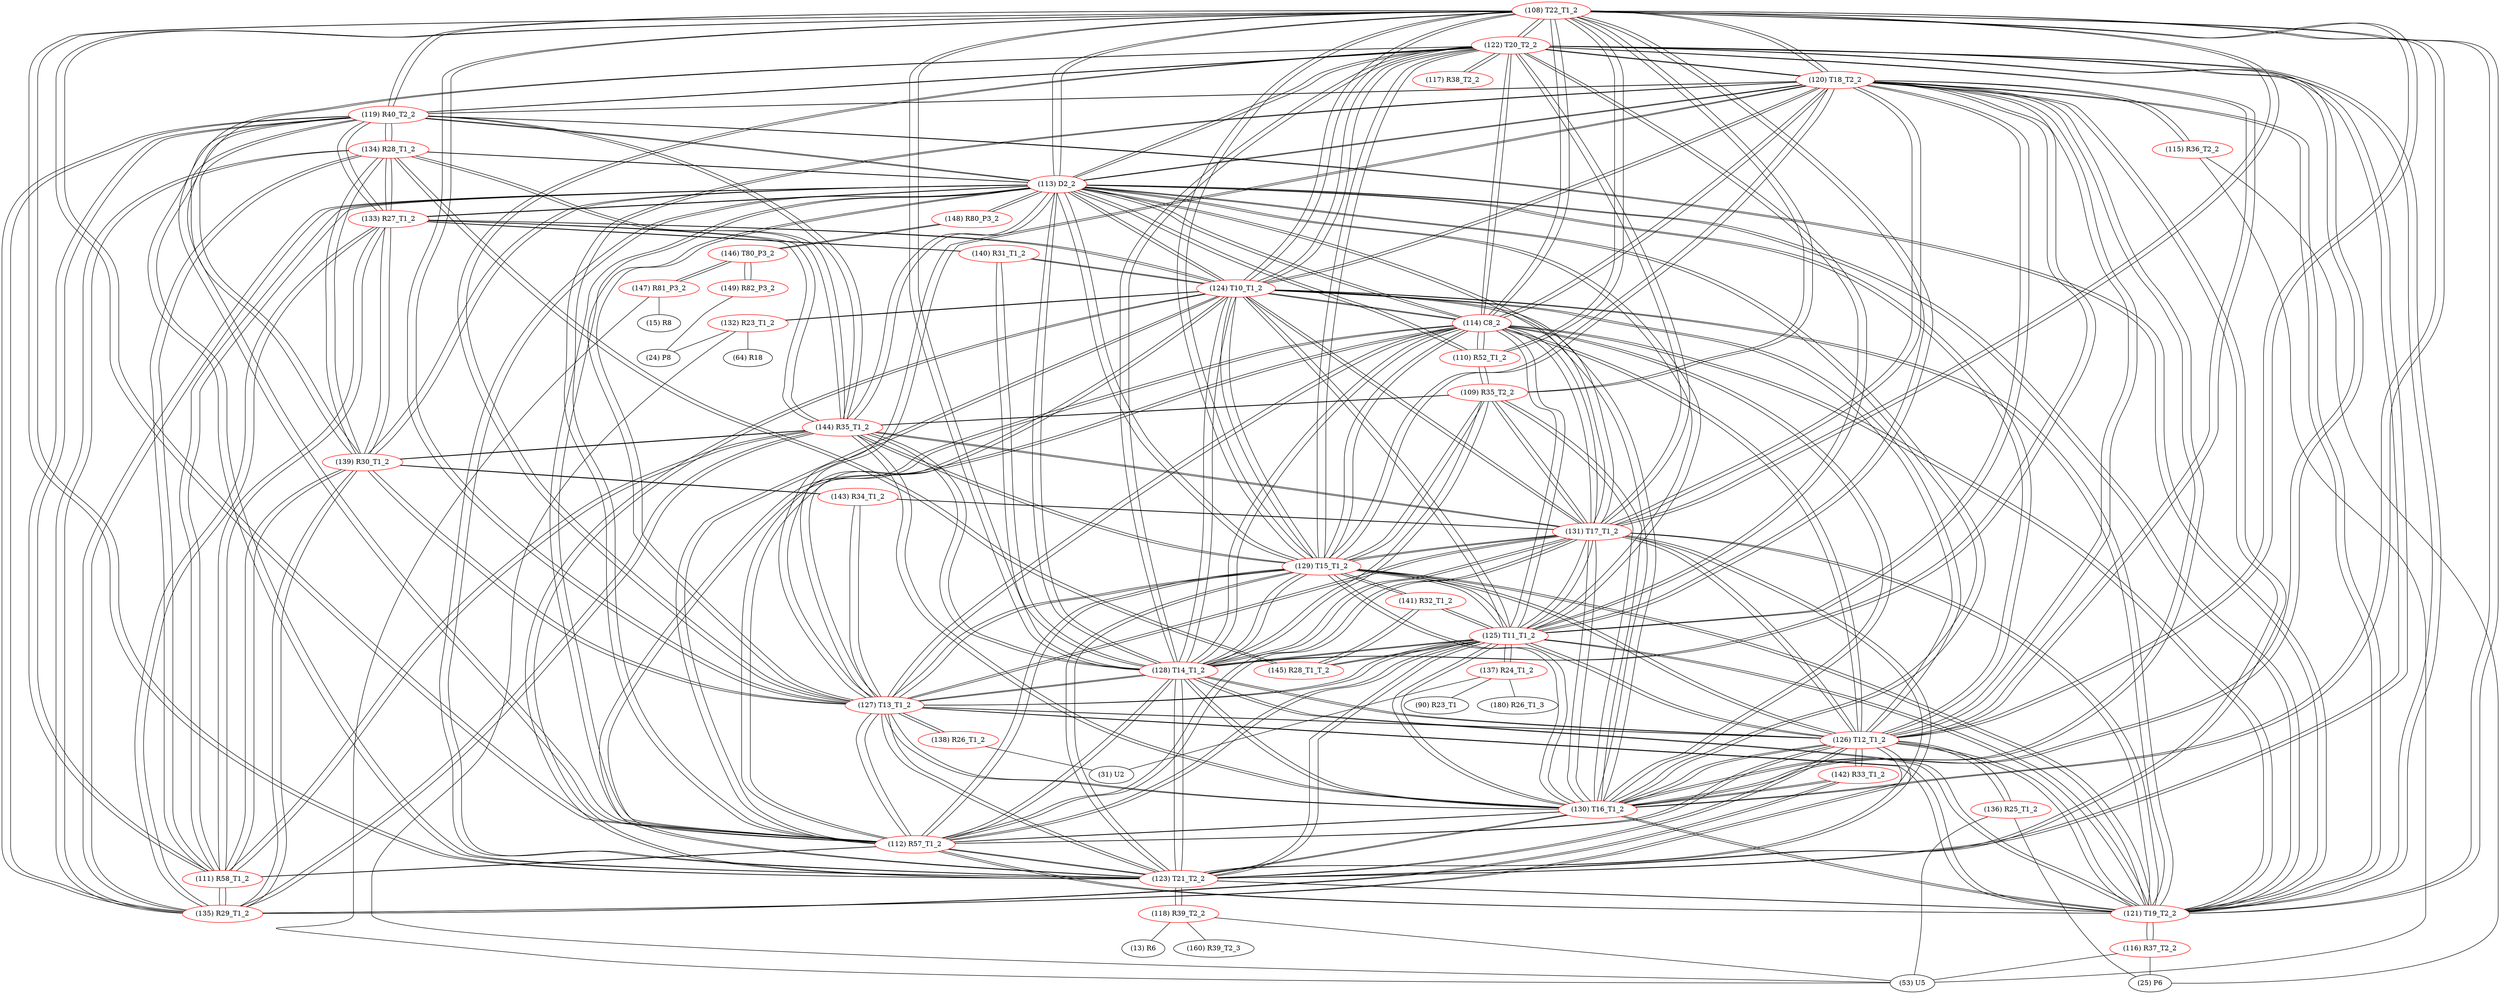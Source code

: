 graph {
	108 [label="(108) T22_T1_2" color=red]
	122 [label="(122) T20_T2_2"]
	120 [label="(120) T18_T2_2"]
	121 [label="(121) T19_T2_2"]
	123 [label="(123) T21_T2_2"]
	112 [label="(112) R57_T1_2"]
	113 [label="(113) D2_2"]
	125 [label="(125) T11_T1_2"]
	130 [label="(130) T16_T1_2"]
	131 [label="(131) T17_T1_2"]
	124 [label="(124) T10_T1_2"]
	126 [label="(126) T12_T1_2"]
	127 [label="(127) T13_T1_2"]
	128 [label="(128) T14_T1_2"]
	129 [label="(129) T15_T1_2"]
	114 [label="(114) C8_2"]
	119 [label="(119) R40_T2_2"]
	110 [label="(110) R52_T1_2"]
	109 [label="(109) R35_T2_2"]
	109 [label="(109) R35_T2_2" color=red]
	130 [label="(130) T16_T1_2"]
	129 [label="(129) T15_T1_2"]
	144 [label="(144) R35_T1_2"]
	128 [label="(128) T14_T1_2"]
	131 [label="(131) T17_T1_2"]
	110 [label="(110) R52_T1_2"]
	108 [label="(108) T22_T1_2"]
	110 [label="(110) R52_T1_2" color=red]
	113 [label="(113) D2_2"]
	114 [label="(114) C8_2"]
	109 [label="(109) R35_T2_2"]
	108 [label="(108) T22_T1_2"]
	111 [label="(111) R58_T1_2" color=red]
	112 [label="(112) R57_T1_2"]
	113 [label="(113) D2_2"]
	135 [label="(135) R29_T1_2"]
	144 [label="(144) R35_T1_2"]
	119 [label="(119) R40_T2_2"]
	139 [label="(139) R30_T1_2"]
	133 [label="(133) R27_T1_2"]
	134 [label="(134) R28_T1_2"]
	112 [label="(112) R57_T1_2" color=red]
	122 [label="(122) T20_T2_2"]
	120 [label="(120) T18_T2_2"]
	121 [label="(121) T19_T2_2"]
	123 [label="(123) T21_T2_2"]
	108 [label="(108) T22_T1_2"]
	113 [label="(113) D2_2"]
	125 [label="(125) T11_T1_2"]
	130 [label="(130) T16_T1_2"]
	131 [label="(131) T17_T1_2"]
	124 [label="(124) T10_T1_2"]
	126 [label="(126) T12_T1_2"]
	127 [label="(127) T13_T1_2"]
	128 [label="(128) T14_T1_2"]
	129 [label="(129) T15_T1_2"]
	114 [label="(114) C8_2"]
	111 [label="(111) R58_T1_2"]
	113 [label="(113) D2_2" color=red]
	122 [label="(122) T20_T2_2"]
	120 [label="(120) T18_T2_2"]
	121 [label="(121) T19_T2_2"]
	123 [label="(123) T21_T2_2"]
	112 [label="(112) R57_T1_2"]
	108 [label="(108) T22_T1_2"]
	125 [label="(125) T11_T1_2"]
	130 [label="(130) T16_T1_2"]
	131 [label="(131) T17_T1_2"]
	124 [label="(124) T10_T1_2"]
	126 [label="(126) T12_T1_2"]
	127 [label="(127) T13_T1_2"]
	128 [label="(128) T14_T1_2"]
	129 [label="(129) T15_T1_2"]
	114 [label="(114) C8_2"]
	110 [label="(110) R52_T1_2"]
	111 [label="(111) R58_T1_2"]
	135 [label="(135) R29_T1_2"]
	144 [label="(144) R35_T1_2"]
	119 [label="(119) R40_T2_2"]
	139 [label="(139) R30_T1_2"]
	133 [label="(133) R27_T1_2"]
	134 [label="(134) R28_T1_2"]
	148 [label="(148) R80_P3_2"]
	114 [label="(114) C8_2" color=red]
	122 [label="(122) T20_T2_2"]
	120 [label="(120) T18_T2_2"]
	121 [label="(121) T19_T2_2"]
	123 [label="(123) T21_T2_2"]
	112 [label="(112) R57_T1_2"]
	108 [label="(108) T22_T1_2"]
	113 [label="(113) D2_2"]
	125 [label="(125) T11_T1_2"]
	130 [label="(130) T16_T1_2"]
	131 [label="(131) T17_T1_2"]
	124 [label="(124) T10_T1_2"]
	126 [label="(126) T12_T1_2"]
	127 [label="(127) T13_T1_2"]
	128 [label="(128) T14_T1_2"]
	129 [label="(129) T15_T1_2"]
	110 [label="(110) R52_T1_2"]
	115 [label="(115) R36_T2_2" color=red]
	53 [label="(53) U5"]
	25 [label="(25) P6"]
	120 [label="(120) T18_T2_2"]
	116 [label="(116) R37_T2_2" color=red]
	25 [label="(25) P6"]
	53 [label="(53) U5"]
	121 [label="(121) T19_T2_2"]
	117 [label="(117) R38_T2_2" color=red]
	122 [label="(122) T20_T2_2"]
	118 [label="(118) R39_T2_2" color=red]
	13 [label="(13) R6"]
	53 [label="(53) U5"]
	160 [label="(160) R39_T2_3"]
	123 [label="(123) T21_T2_2"]
	119 [label="(119) R40_T2_2" color=red]
	135 [label="(135) R29_T1_2"]
	144 [label="(144) R35_T1_2"]
	139 [label="(139) R30_T1_2"]
	113 [label="(113) D2_2"]
	111 [label="(111) R58_T1_2"]
	133 [label="(133) R27_T1_2"]
	134 [label="(134) R28_T1_2"]
	108 [label="(108) T22_T1_2"]
	121 [label="(121) T19_T2_2"]
	120 [label="(120) T18_T2_2"]
	123 [label="(123) T21_T2_2"]
	122 [label="(122) T20_T2_2"]
	120 [label="(120) T18_T2_2" color=red]
	122 [label="(122) T20_T2_2"]
	121 [label="(121) T19_T2_2"]
	123 [label="(123) T21_T2_2"]
	112 [label="(112) R57_T1_2"]
	108 [label="(108) T22_T1_2"]
	113 [label="(113) D2_2"]
	125 [label="(125) T11_T1_2"]
	130 [label="(130) T16_T1_2"]
	131 [label="(131) T17_T1_2"]
	124 [label="(124) T10_T1_2"]
	126 [label="(126) T12_T1_2"]
	127 [label="(127) T13_T1_2"]
	128 [label="(128) T14_T1_2"]
	129 [label="(129) T15_T1_2"]
	114 [label="(114) C8_2"]
	119 [label="(119) R40_T2_2"]
	115 [label="(115) R36_T2_2"]
	121 [label="(121) T19_T2_2" color=red]
	122 [label="(122) T20_T2_2"]
	120 [label="(120) T18_T2_2"]
	123 [label="(123) T21_T2_2"]
	112 [label="(112) R57_T1_2"]
	108 [label="(108) T22_T1_2"]
	113 [label="(113) D2_2"]
	125 [label="(125) T11_T1_2"]
	130 [label="(130) T16_T1_2"]
	131 [label="(131) T17_T1_2"]
	124 [label="(124) T10_T1_2"]
	126 [label="(126) T12_T1_2"]
	127 [label="(127) T13_T1_2"]
	128 [label="(128) T14_T1_2"]
	129 [label="(129) T15_T1_2"]
	114 [label="(114) C8_2"]
	119 [label="(119) R40_T2_2"]
	116 [label="(116) R37_T2_2"]
	122 [label="(122) T20_T2_2" color=red]
	120 [label="(120) T18_T2_2"]
	121 [label="(121) T19_T2_2"]
	123 [label="(123) T21_T2_2"]
	112 [label="(112) R57_T1_2"]
	108 [label="(108) T22_T1_2"]
	113 [label="(113) D2_2"]
	125 [label="(125) T11_T1_2"]
	130 [label="(130) T16_T1_2"]
	131 [label="(131) T17_T1_2"]
	124 [label="(124) T10_T1_2"]
	126 [label="(126) T12_T1_2"]
	127 [label="(127) T13_T1_2"]
	128 [label="(128) T14_T1_2"]
	129 [label="(129) T15_T1_2"]
	114 [label="(114) C8_2"]
	119 [label="(119) R40_T2_2"]
	117 [label="(117) R38_T2_2"]
	123 [label="(123) T21_T2_2" color=red]
	122 [label="(122) T20_T2_2"]
	120 [label="(120) T18_T2_2"]
	121 [label="(121) T19_T2_2"]
	112 [label="(112) R57_T1_2"]
	108 [label="(108) T22_T1_2"]
	113 [label="(113) D2_2"]
	125 [label="(125) T11_T1_2"]
	130 [label="(130) T16_T1_2"]
	131 [label="(131) T17_T1_2"]
	124 [label="(124) T10_T1_2"]
	126 [label="(126) T12_T1_2"]
	127 [label="(127) T13_T1_2"]
	128 [label="(128) T14_T1_2"]
	129 [label="(129) T15_T1_2"]
	114 [label="(114) C8_2"]
	119 [label="(119) R40_T2_2"]
	118 [label="(118) R39_T2_2"]
	124 [label="(124) T10_T1_2" color=red]
	122 [label="(122) T20_T2_2"]
	120 [label="(120) T18_T2_2"]
	121 [label="(121) T19_T2_2"]
	123 [label="(123) T21_T2_2"]
	112 [label="(112) R57_T1_2"]
	108 [label="(108) T22_T1_2"]
	113 [label="(113) D2_2"]
	125 [label="(125) T11_T1_2"]
	130 [label="(130) T16_T1_2"]
	131 [label="(131) T17_T1_2"]
	126 [label="(126) T12_T1_2"]
	127 [label="(127) T13_T1_2"]
	128 [label="(128) T14_T1_2"]
	129 [label="(129) T15_T1_2"]
	114 [label="(114) C8_2"]
	132 [label="(132) R23_T1_2"]
	140 [label="(140) R31_T1_2"]
	133 [label="(133) R27_T1_2"]
	125 [label="(125) T11_T1_2" color=red]
	122 [label="(122) T20_T2_2"]
	120 [label="(120) T18_T2_2"]
	121 [label="(121) T19_T2_2"]
	123 [label="(123) T21_T2_2"]
	112 [label="(112) R57_T1_2"]
	108 [label="(108) T22_T1_2"]
	113 [label="(113) D2_2"]
	130 [label="(130) T16_T1_2"]
	131 [label="(131) T17_T1_2"]
	124 [label="(124) T10_T1_2"]
	126 [label="(126) T12_T1_2"]
	127 [label="(127) T13_T1_2"]
	128 [label="(128) T14_T1_2"]
	129 [label="(129) T15_T1_2"]
	114 [label="(114) C8_2"]
	137 [label="(137) R24_T1_2"]
	141 [label="(141) R32_T1_2"]
	145 [label="(145) R28_T1_T_2"]
	126 [label="(126) T12_T1_2" color=red]
	122 [label="(122) T20_T2_2"]
	120 [label="(120) T18_T2_2"]
	121 [label="(121) T19_T2_2"]
	123 [label="(123) T21_T2_2"]
	112 [label="(112) R57_T1_2"]
	108 [label="(108) T22_T1_2"]
	113 [label="(113) D2_2"]
	125 [label="(125) T11_T1_2"]
	130 [label="(130) T16_T1_2"]
	131 [label="(131) T17_T1_2"]
	124 [label="(124) T10_T1_2"]
	127 [label="(127) T13_T1_2"]
	128 [label="(128) T14_T1_2"]
	129 [label="(129) T15_T1_2"]
	114 [label="(114) C8_2"]
	142 [label="(142) R33_T1_2"]
	135 [label="(135) R29_T1_2"]
	136 [label="(136) R25_T1_2"]
	127 [label="(127) T13_T1_2" color=red]
	122 [label="(122) T20_T2_2"]
	120 [label="(120) T18_T2_2"]
	121 [label="(121) T19_T2_2"]
	123 [label="(123) T21_T2_2"]
	112 [label="(112) R57_T1_2"]
	108 [label="(108) T22_T1_2"]
	113 [label="(113) D2_2"]
	125 [label="(125) T11_T1_2"]
	130 [label="(130) T16_T1_2"]
	131 [label="(131) T17_T1_2"]
	124 [label="(124) T10_T1_2"]
	126 [label="(126) T12_T1_2"]
	128 [label="(128) T14_T1_2"]
	129 [label="(129) T15_T1_2"]
	114 [label="(114) C8_2"]
	139 [label="(139) R30_T1_2"]
	143 [label="(143) R34_T1_2"]
	138 [label="(138) R26_T1_2"]
	128 [label="(128) T14_T1_2" color=red]
	122 [label="(122) T20_T2_2"]
	120 [label="(120) T18_T2_2"]
	121 [label="(121) T19_T2_2"]
	123 [label="(123) T21_T2_2"]
	112 [label="(112) R57_T1_2"]
	108 [label="(108) T22_T1_2"]
	113 [label="(113) D2_2"]
	125 [label="(125) T11_T1_2"]
	130 [label="(130) T16_T1_2"]
	131 [label="(131) T17_T1_2"]
	124 [label="(124) T10_T1_2"]
	126 [label="(126) T12_T1_2"]
	127 [label="(127) T13_T1_2"]
	129 [label="(129) T15_T1_2"]
	114 [label="(114) C8_2"]
	144 [label="(144) R35_T1_2"]
	109 [label="(109) R35_T2_2"]
	140 [label="(140) R31_T1_2"]
	129 [label="(129) T15_T1_2" color=red]
	122 [label="(122) T20_T2_2"]
	120 [label="(120) T18_T2_2"]
	121 [label="(121) T19_T2_2"]
	123 [label="(123) T21_T2_2"]
	112 [label="(112) R57_T1_2"]
	108 [label="(108) T22_T1_2"]
	113 [label="(113) D2_2"]
	125 [label="(125) T11_T1_2"]
	130 [label="(130) T16_T1_2"]
	131 [label="(131) T17_T1_2"]
	124 [label="(124) T10_T1_2"]
	126 [label="(126) T12_T1_2"]
	127 [label="(127) T13_T1_2"]
	128 [label="(128) T14_T1_2"]
	114 [label="(114) C8_2"]
	144 [label="(144) R35_T1_2"]
	109 [label="(109) R35_T2_2"]
	141 [label="(141) R32_T1_2"]
	130 [label="(130) T16_T1_2" color=red]
	122 [label="(122) T20_T2_2"]
	120 [label="(120) T18_T2_2"]
	121 [label="(121) T19_T2_2"]
	123 [label="(123) T21_T2_2"]
	112 [label="(112) R57_T1_2"]
	108 [label="(108) T22_T1_2"]
	113 [label="(113) D2_2"]
	125 [label="(125) T11_T1_2"]
	131 [label="(131) T17_T1_2"]
	124 [label="(124) T10_T1_2"]
	126 [label="(126) T12_T1_2"]
	127 [label="(127) T13_T1_2"]
	128 [label="(128) T14_T1_2"]
	129 [label="(129) T15_T1_2"]
	114 [label="(114) C8_2"]
	144 [label="(144) R35_T1_2"]
	109 [label="(109) R35_T2_2"]
	142 [label="(142) R33_T1_2"]
	131 [label="(131) T17_T1_2" color=red]
	122 [label="(122) T20_T2_2"]
	120 [label="(120) T18_T2_2"]
	121 [label="(121) T19_T2_2"]
	123 [label="(123) T21_T2_2"]
	112 [label="(112) R57_T1_2"]
	108 [label="(108) T22_T1_2"]
	113 [label="(113) D2_2"]
	125 [label="(125) T11_T1_2"]
	130 [label="(130) T16_T1_2"]
	124 [label="(124) T10_T1_2"]
	126 [label="(126) T12_T1_2"]
	127 [label="(127) T13_T1_2"]
	128 [label="(128) T14_T1_2"]
	129 [label="(129) T15_T1_2"]
	114 [label="(114) C8_2"]
	144 [label="(144) R35_T1_2"]
	109 [label="(109) R35_T2_2"]
	143 [label="(143) R34_T1_2"]
	132 [label="(132) R23_T1_2" color=red]
	53 [label="(53) U5"]
	64 [label="(64) R18"]
	24 [label="(24) P8"]
	124 [label="(124) T10_T1_2"]
	133 [label="(133) R27_T1_2" color=red]
	135 [label="(135) R29_T1_2"]
	144 [label="(144) R35_T1_2"]
	119 [label="(119) R40_T2_2"]
	139 [label="(139) R30_T1_2"]
	113 [label="(113) D2_2"]
	111 [label="(111) R58_T1_2"]
	134 [label="(134) R28_T1_2"]
	124 [label="(124) T10_T1_2"]
	140 [label="(140) R31_T1_2"]
	134 [label="(134) R28_T1_2" color=red]
	135 [label="(135) R29_T1_2"]
	144 [label="(144) R35_T1_2"]
	119 [label="(119) R40_T2_2"]
	139 [label="(139) R30_T1_2"]
	113 [label="(113) D2_2"]
	111 [label="(111) R58_T1_2"]
	133 [label="(133) R27_T1_2"]
	145 [label="(145) R28_T1_T_2"]
	135 [label="(135) R29_T1_2" color=red]
	144 [label="(144) R35_T1_2"]
	119 [label="(119) R40_T2_2"]
	139 [label="(139) R30_T1_2"]
	113 [label="(113) D2_2"]
	111 [label="(111) R58_T1_2"]
	133 [label="(133) R27_T1_2"]
	134 [label="(134) R28_T1_2"]
	142 [label="(142) R33_T1_2"]
	126 [label="(126) T12_T1_2"]
	136 [label="(136) R25_T1_2" color=red]
	53 [label="(53) U5"]
	25 [label="(25) P6"]
	126 [label="(126) T12_T1_2"]
	137 [label="(137) R24_T1_2" color=red]
	31 [label="(31) U2"]
	90 [label="(90) R23_T1"]
	180 [label="(180) R26_T1_3"]
	125 [label="(125) T11_T1_2"]
	138 [label="(138) R26_T1_2" color=red]
	31 [label="(31) U2"]
	127 [label="(127) T13_T1_2"]
	139 [label="(139) R30_T1_2" color=red]
	135 [label="(135) R29_T1_2"]
	144 [label="(144) R35_T1_2"]
	119 [label="(119) R40_T2_2"]
	113 [label="(113) D2_2"]
	111 [label="(111) R58_T1_2"]
	133 [label="(133) R27_T1_2"]
	134 [label="(134) R28_T1_2"]
	143 [label="(143) R34_T1_2"]
	127 [label="(127) T13_T1_2"]
	140 [label="(140) R31_T1_2" color=red]
	124 [label="(124) T10_T1_2"]
	133 [label="(133) R27_T1_2"]
	128 [label="(128) T14_T1_2"]
	141 [label="(141) R32_T1_2" color=red]
	129 [label="(129) T15_T1_2"]
	145 [label="(145) R28_T1_T_2"]
	125 [label="(125) T11_T1_2"]
	142 [label="(142) R33_T1_2" color=red]
	130 [label="(130) T16_T1_2"]
	135 [label="(135) R29_T1_2"]
	126 [label="(126) T12_T1_2"]
	143 [label="(143) R34_T1_2" color=red]
	131 [label="(131) T17_T1_2"]
	139 [label="(139) R30_T1_2"]
	127 [label="(127) T13_T1_2"]
	144 [label="(144) R35_T1_2" color=red]
	135 [label="(135) R29_T1_2"]
	119 [label="(119) R40_T2_2"]
	139 [label="(139) R30_T1_2"]
	113 [label="(113) D2_2"]
	111 [label="(111) R58_T1_2"]
	133 [label="(133) R27_T1_2"]
	134 [label="(134) R28_T1_2"]
	130 [label="(130) T16_T1_2"]
	129 [label="(129) T15_T1_2"]
	128 [label="(128) T14_T1_2"]
	131 [label="(131) T17_T1_2"]
	109 [label="(109) R35_T2_2"]
	145 [label="(145) R28_T1_T_2" color=red]
	141 [label="(141) R32_T1_2"]
	125 [label="(125) T11_T1_2"]
	134 [label="(134) R28_T1_2"]
	146 [label="(146) T80_P3_2" color=red]
	147 [label="(147) R81_P3_2"]
	149 [label="(149) R82_P3_2"]
	148 [label="(148) R80_P3_2"]
	147 [label="(147) R81_P3_2" color=red]
	53 [label="(53) U5"]
	15 [label="(15) R8"]
	146 [label="(146) T80_P3_2"]
	148 [label="(148) R80_P3_2" color=red]
	113 [label="(113) D2_2"]
	146 [label="(146) T80_P3_2"]
	149 [label="(149) R82_P3_2" color=red]
	24 [label="(24) P8"]
	146 [label="(146) T80_P3_2"]
	108 -- 122
	108 -- 120
	108 -- 121
	108 -- 123
	108 -- 112
	108 -- 113
	108 -- 125
	108 -- 130
	108 -- 131
	108 -- 124
	108 -- 126
	108 -- 127
	108 -- 128
	108 -- 129
	108 -- 114
	108 -- 119
	108 -- 110
	108 -- 109
	109 -- 130
	109 -- 129
	109 -- 144
	109 -- 128
	109 -- 131
	109 -- 110
	109 -- 108
	110 -- 113
	110 -- 114
	110 -- 109
	110 -- 108
	111 -- 112
	111 -- 113
	111 -- 135
	111 -- 144
	111 -- 119
	111 -- 139
	111 -- 133
	111 -- 134
	112 -- 122
	112 -- 120
	112 -- 121
	112 -- 123
	112 -- 108
	112 -- 113
	112 -- 125
	112 -- 130
	112 -- 131
	112 -- 124
	112 -- 126
	112 -- 127
	112 -- 128
	112 -- 129
	112 -- 114
	112 -- 111
	113 -- 122
	113 -- 120
	113 -- 121
	113 -- 123
	113 -- 112
	113 -- 108
	113 -- 125
	113 -- 130
	113 -- 131
	113 -- 124
	113 -- 126
	113 -- 127
	113 -- 128
	113 -- 129
	113 -- 114
	113 -- 110
	113 -- 111
	113 -- 135
	113 -- 144
	113 -- 119
	113 -- 139
	113 -- 133
	113 -- 134
	113 -- 148
	114 -- 122
	114 -- 120
	114 -- 121
	114 -- 123
	114 -- 112
	114 -- 108
	114 -- 113
	114 -- 125
	114 -- 130
	114 -- 131
	114 -- 124
	114 -- 126
	114 -- 127
	114 -- 128
	114 -- 129
	114 -- 110
	115 -- 53
	115 -- 25
	115 -- 120
	116 -- 25
	116 -- 53
	116 -- 121
	117 -- 122
	118 -- 13
	118 -- 53
	118 -- 160
	118 -- 123
	119 -- 135
	119 -- 144
	119 -- 139
	119 -- 113
	119 -- 111
	119 -- 133
	119 -- 134
	119 -- 108
	119 -- 121
	119 -- 120
	119 -- 123
	119 -- 122
	120 -- 122
	120 -- 121
	120 -- 123
	120 -- 112
	120 -- 108
	120 -- 113
	120 -- 125
	120 -- 130
	120 -- 131
	120 -- 124
	120 -- 126
	120 -- 127
	120 -- 128
	120 -- 129
	120 -- 114
	120 -- 119
	120 -- 115
	121 -- 122
	121 -- 120
	121 -- 123
	121 -- 112
	121 -- 108
	121 -- 113
	121 -- 125
	121 -- 130
	121 -- 131
	121 -- 124
	121 -- 126
	121 -- 127
	121 -- 128
	121 -- 129
	121 -- 114
	121 -- 119
	121 -- 116
	122 -- 120
	122 -- 121
	122 -- 123
	122 -- 112
	122 -- 108
	122 -- 113
	122 -- 125
	122 -- 130
	122 -- 131
	122 -- 124
	122 -- 126
	122 -- 127
	122 -- 128
	122 -- 129
	122 -- 114
	122 -- 119
	122 -- 117
	123 -- 122
	123 -- 120
	123 -- 121
	123 -- 112
	123 -- 108
	123 -- 113
	123 -- 125
	123 -- 130
	123 -- 131
	123 -- 124
	123 -- 126
	123 -- 127
	123 -- 128
	123 -- 129
	123 -- 114
	123 -- 119
	123 -- 118
	124 -- 122
	124 -- 120
	124 -- 121
	124 -- 123
	124 -- 112
	124 -- 108
	124 -- 113
	124 -- 125
	124 -- 130
	124 -- 131
	124 -- 126
	124 -- 127
	124 -- 128
	124 -- 129
	124 -- 114
	124 -- 132
	124 -- 140
	124 -- 133
	125 -- 122
	125 -- 120
	125 -- 121
	125 -- 123
	125 -- 112
	125 -- 108
	125 -- 113
	125 -- 130
	125 -- 131
	125 -- 124
	125 -- 126
	125 -- 127
	125 -- 128
	125 -- 129
	125 -- 114
	125 -- 137
	125 -- 141
	125 -- 145
	126 -- 122
	126 -- 120
	126 -- 121
	126 -- 123
	126 -- 112
	126 -- 108
	126 -- 113
	126 -- 125
	126 -- 130
	126 -- 131
	126 -- 124
	126 -- 127
	126 -- 128
	126 -- 129
	126 -- 114
	126 -- 142
	126 -- 135
	126 -- 136
	127 -- 122
	127 -- 120
	127 -- 121
	127 -- 123
	127 -- 112
	127 -- 108
	127 -- 113
	127 -- 125
	127 -- 130
	127 -- 131
	127 -- 124
	127 -- 126
	127 -- 128
	127 -- 129
	127 -- 114
	127 -- 139
	127 -- 143
	127 -- 138
	128 -- 122
	128 -- 120
	128 -- 121
	128 -- 123
	128 -- 112
	128 -- 108
	128 -- 113
	128 -- 125
	128 -- 130
	128 -- 131
	128 -- 124
	128 -- 126
	128 -- 127
	128 -- 129
	128 -- 114
	128 -- 144
	128 -- 109
	128 -- 140
	129 -- 122
	129 -- 120
	129 -- 121
	129 -- 123
	129 -- 112
	129 -- 108
	129 -- 113
	129 -- 125
	129 -- 130
	129 -- 131
	129 -- 124
	129 -- 126
	129 -- 127
	129 -- 128
	129 -- 114
	129 -- 144
	129 -- 109
	129 -- 141
	130 -- 122
	130 -- 120
	130 -- 121
	130 -- 123
	130 -- 112
	130 -- 108
	130 -- 113
	130 -- 125
	130 -- 131
	130 -- 124
	130 -- 126
	130 -- 127
	130 -- 128
	130 -- 129
	130 -- 114
	130 -- 144
	130 -- 109
	130 -- 142
	131 -- 122
	131 -- 120
	131 -- 121
	131 -- 123
	131 -- 112
	131 -- 108
	131 -- 113
	131 -- 125
	131 -- 130
	131 -- 124
	131 -- 126
	131 -- 127
	131 -- 128
	131 -- 129
	131 -- 114
	131 -- 144
	131 -- 109
	131 -- 143
	132 -- 53
	132 -- 64
	132 -- 24
	132 -- 124
	133 -- 135
	133 -- 144
	133 -- 119
	133 -- 139
	133 -- 113
	133 -- 111
	133 -- 134
	133 -- 124
	133 -- 140
	134 -- 135
	134 -- 144
	134 -- 119
	134 -- 139
	134 -- 113
	134 -- 111
	134 -- 133
	134 -- 145
	135 -- 144
	135 -- 119
	135 -- 139
	135 -- 113
	135 -- 111
	135 -- 133
	135 -- 134
	135 -- 142
	135 -- 126
	136 -- 53
	136 -- 25
	136 -- 126
	137 -- 31
	137 -- 90
	137 -- 180
	137 -- 125
	138 -- 31
	138 -- 127
	139 -- 135
	139 -- 144
	139 -- 119
	139 -- 113
	139 -- 111
	139 -- 133
	139 -- 134
	139 -- 143
	139 -- 127
	140 -- 124
	140 -- 133
	140 -- 128
	141 -- 129
	141 -- 145
	141 -- 125
	142 -- 130
	142 -- 135
	142 -- 126
	143 -- 131
	143 -- 139
	143 -- 127
	144 -- 135
	144 -- 119
	144 -- 139
	144 -- 113
	144 -- 111
	144 -- 133
	144 -- 134
	144 -- 130
	144 -- 129
	144 -- 128
	144 -- 131
	144 -- 109
	145 -- 141
	145 -- 125
	145 -- 134
	146 -- 147
	146 -- 149
	146 -- 148
	147 -- 53
	147 -- 15
	147 -- 146
	148 -- 113
	148 -- 146
	149 -- 24
	149 -- 146
}